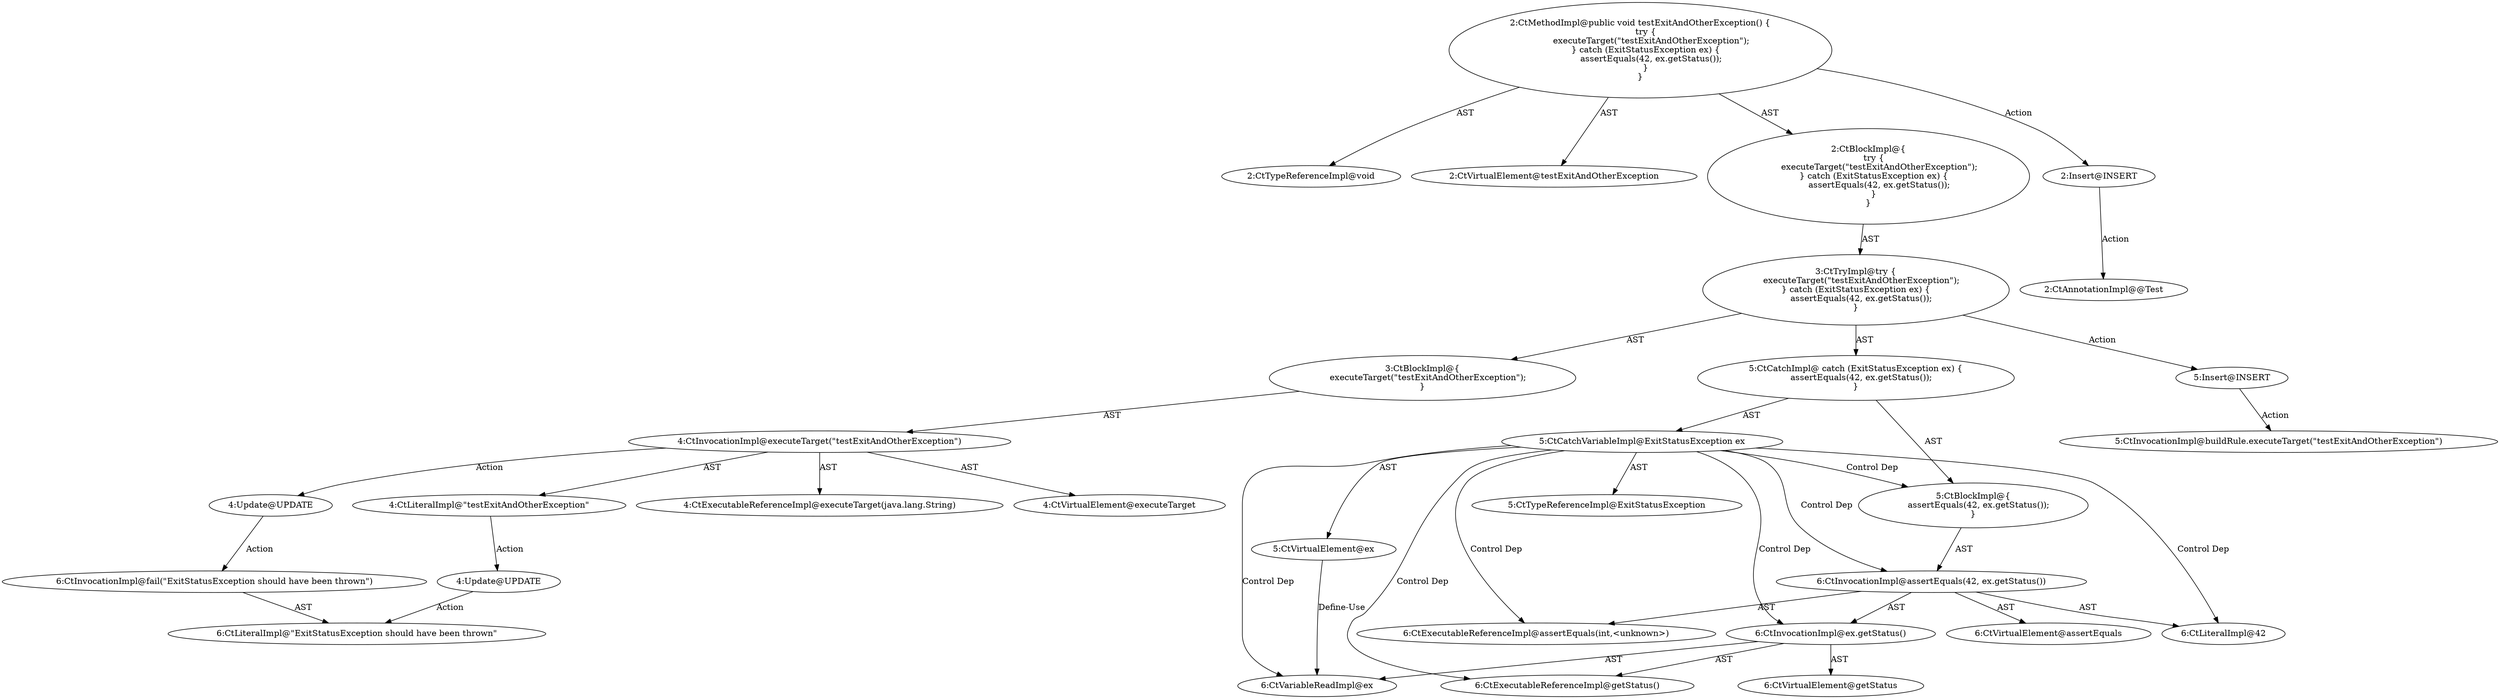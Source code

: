 digraph "testExitAndOtherException#?" {
0 [label="2:CtTypeReferenceImpl@void" shape=ellipse]
1 [label="2:CtVirtualElement@testExitAndOtherException" shape=ellipse]
2 [label="4:CtExecutableReferenceImpl@executeTarget(java.lang.String)" shape=ellipse]
3 [label="4:CtVirtualElement@executeTarget" shape=ellipse]
4 [label="4:CtLiteralImpl@\"testExitAndOtherException\"" shape=ellipse]
5 [label="4:CtInvocationImpl@executeTarget(\"testExitAndOtherException\")" shape=ellipse]
6 [label="3:CtBlockImpl@\{
    executeTarget(\"testExitAndOtherException\");
\}" shape=ellipse]
7 [label="5:CtVirtualElement@ex" shape=ellipse]
8 [label="5:CtTypeReferenceImpl@ExitStatusException" shape=ellipse]
9 [label="5:CtCatchVariableImpl@ExitStatusException ex" shape=ellipse]
10 [label="6:CtExecutableReferenceImpl@assertEquals(int,<unknown>)" shape=ellipse]
11 [label="6:CtVirtualElement@assertEquals" shape=ellipse]
12 [label="6:CtLiteralImpl@42" shape=ellipse]
13 [label="6:CtExecutableReferenceImpl@getStatus()" shape=ellipse]
14 [label="6:CtVirtualElement@getStatus" shape=ellipse]
15 [label="6:CtVariableReadImpl@ex" shape=ellipse]
16 [label="6:CtInvocationImpl@ex.getStatus()" shape=ellipse]
17 [label="6:CtInvocationImpl@assertEquals(42, ex.getStatus())" shape=ellipse]
18 [label="5:CtBlockImpl@\{
    assertEquals(42, ex.getStatus());
\}" shape=ellipse]
19 [label="5:CtCatchImpl@ catch (ExitStatusException ex) \{
    assertEquals(42, ex.getStatus());
\}" shape=ellipse]
20 [label="3:CtTryImpl@try \{
    executeTarget(\"testExitAndOtherException\");
\} catch (ExitStatusException ex) \{
    assertEquals(42, ex.getStatus());
\}" shape=ellipse]
21 [label="2:CtBlockImpl@\{
    try \{
        executeTarget(\"testExitAndOtherException\");
    \} catch (ExitStatusException ex) \{
        assertEquals(42, ex.getStatus());
    \}
\}" shape=ellipse]
22 [label="2:CtMethodImpl@public void testExitAndOtherException() \{
    try \{
        executeTarget(\"testExitAndOtherException\");
    \} catch (ExitStatusException ex) \{
        assertEquals(42, ex.getStatus());
    \}
\}" shape=ellipse]
23 [label="4:Update@UPDATE" shape=ellipse]
24 [label="6:CtInvocationImpl@fail(\"ExitStatusException should have been thrown\")" shape=ellipse]
25 [label="4:Update@UPDATE" shape=ellipse]
26 [label="6:CtLiteralImpl@\"ExitStatusException should have been thrown\"" shape=ellipse]
27 [label="2:Insert@INSERT" shape=ellipse]
28 [label="2:CtAnnotationImpl@@Test" shape=ellipse]
29 [label="5:Insert@INSERT" shape=ellipse]
30 [label="5:CtInvocationImpl@buildRule.executeTarget(\"testExitAndOtherException\")" shape=ellipse]
4 -> 25 [label="Action"];
5 -> 3 [label="AST"];
5 -> 2 [label="AST"];
5 -> 4 [label="AST"];
5 -> 23 [label="Action"];
6 -> 5 [label="AST"];
7 -> 15 [label="Define-Use"];
9 -> 7 [label="AST"];
9 -> 8 [label="AST"];
9 -> 18 [label="Control Dep"];
9 -> 17 [label="Control Dep"];
9 -> 10 [label="Control Dep"];
9 -> 12 [label="Control Dep"];
9 -> 16 [label="Control Dep"];
9 -> 13 [label="Control Dep"];
9 -> 15 [label="Control Dep"];
16 -> 14 [label="AST"];
16 -> 15 [label="AST"];
16 -> 13 [label="AST"];
17 -> 11 [label="AST"];
17 -> 10 [label="AST"];
17 -> 12 [label="AST"];
17 -> 16 [label="AST"];
18 -> 17 [label="AST"];
19 -> 9 [label="AST"];
19 -> 18 [label="AST"];
20 -> 6 [label="AST"];
20 -> 19 [label="AST"];
20 -> 29 [label="Action"];
21 -> 20 [label="AST"];
22 -> 1 [label="AST"];
22 -> 0 [label="AST"];
22 -> 21 [label="AST"];
22 -> 27 [label="Action"];
23 -> 24 [label="Action"];
24 -> 26 [label="AST"];
25 -> 26 [label="Action"];
27 -> 28 [label="Action"];
29 -> 30 [label="Action"];
}